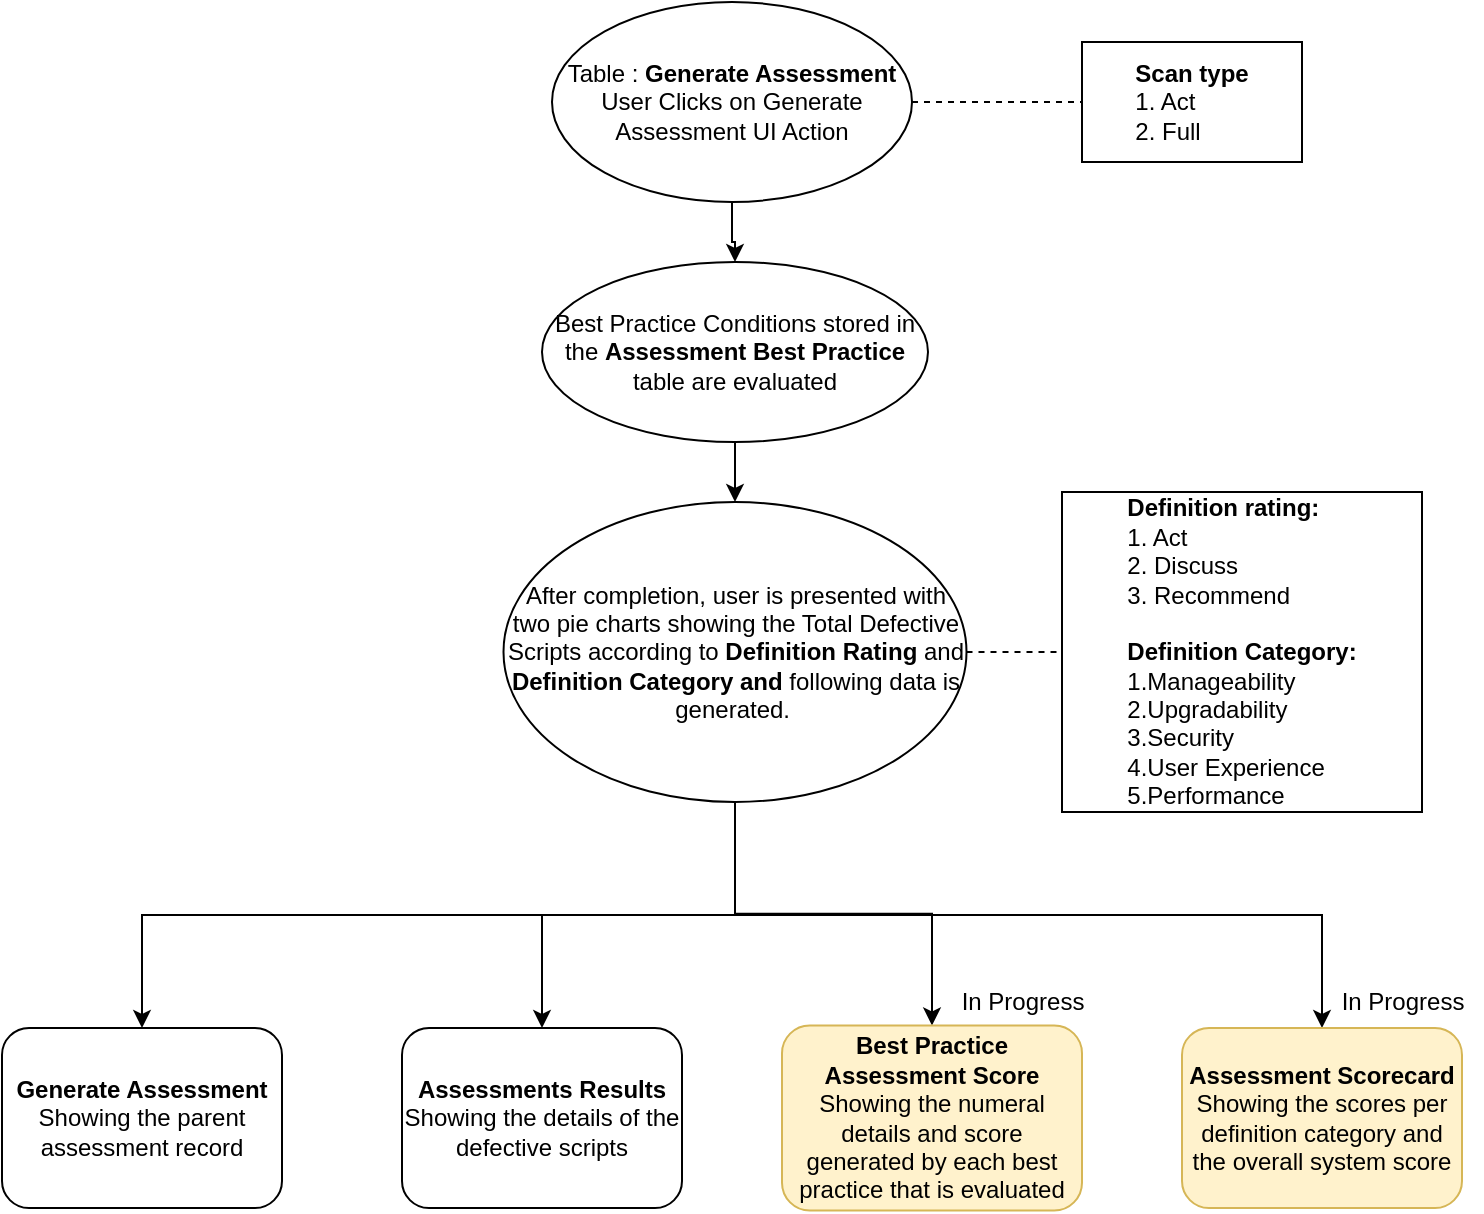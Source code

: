 <mxfile version="14.2.6" type="github">
  <diagram id="qckIohaBVqTBtv-2DZ_J" name="Page-1">
    <mxGraphModel dx="782" dy="469" grid="1" gridSize="10" guides="1" tooltips="1" connect="1" arrows="1" fold="1" page="1" pageScale="1" pageWidth="850" pageHeight="1100" math="0" shadow="0">
      <root>
        <mxCell id="0" />
        <mxCell id="1" parent="0" />
        <mxCell id="Bc9pHEoEqULs6tNEutBZ-1" value="" style="edgeStyle=orthogonalEdgeStyle;rounded=0;orthogonalLoop=1;jettySize=auto;html=1;" parent="1" source="Bc9pHEoEqULs6tNEutBZ-2" target="Bc9pHEoEqULs6tNEutBZ-4" edge="1">
          <mxGeometry relative="1" as="geometry" />
        </mxCell>
        <mxCell id="Bc9pHEoEqULs6tNEutBZ-2" value="Table : &lt;b&gt;Generate Assessment&lt;/b&gt;&lt;br&gt;User Clicks on Generate Assessment UI Action" style="ellipse;whiteSpace=wrap;html=1;" parent="1" vertex="1">
          <mxGeometry x="315" y="40" width="180" height="100" as="geometry" />
        </mxCell>
        <mxCell id="Bc9pHEoEqULs6tNEutBZ-3" value="" style="edgeStyle=orthogonalEdgeStyle;rounded=0;orthogonalLoop=1;jettySize=auto;html=1;" parent="1" source="Bc9pHEoEqULs6tNEutBZ-4" target="Bc9pHEoEqULs6tNEutBZ-9" edge="1">
          <mxGeometry relative="1" as="geometry" />
        </mxCell>
        <mxCell id="Bc9pHEoEqULs6tNEutBZ-4" value="Best Practice Conditions stored in the &lt;b&gt;Assessment Best Practice&lt;/b&gt; table are evaluated" style="ellipse;whiteSpace=wrap;html=1;" parent="1" vertex="1">
          <mxGeometry x="310" y="170" width="193" height="90" as="geometry" />
        </mxCell>
        <mxCell id="Bc9pHEoEqULs6tNEutBZ-5" style="edgeStyle=orthogonalEdgeStyle;rounded=0;orthogonalLoop=1;jettySize=auto;html=1;exitX=0.5;exitY=1;exitDx=0;exitDy=0;" parent="1" source="Bc9pHEoEqULs6tNEutBZ-9" target="Bc9pHEoEqULs6tNEutBZ-10" edge="1">
          <mxGeometry relative="1" as="geometry" />
        </mxCell>
        <mxCell id="Bc9pHEoEqULs6tNEutBZ-6" style="edgeStyle=orthogonalEdgeStyle;rounded=0;orthogonalLoop=1;jettySize=auto;html=1;exitX=0.5;exitY=1;exitDx=0;exitDy=0;entryX=0.5;entryY=0;entryDx=0;entryDy=0;" parent="1" source="Bc9pHEoEqULs6tNEutBZ-9" target="Bc9pHEoEqULs6tNEutBZ-11" edge="1">
          <mxGeometry relative="1" as="geometry" />
        </mxCell>
        <mxCell id="Bc9pHEoEqULs6tNEutBZ-7" style="edgeStyle=orthogonalEdgeStyle;rounded=0;orthogonalLoop=1;jettySize=auto;html=1;exitX=0.5;exitY=1;exitDx=0;exitDy=0;" parent="1" source="Bc9pHEoEqULs6tNEutBZ-9" target="Bc9pHEoEqULs6tNEutBZ-13" edge="1">
          <mxGeometry relative="1" as="geometry" />
        </mxCell>
        <mxCell id="Bc9pHEoEqULs6tNEutBZ-8" style="edgeStyle=orthogonalEdgeStyle;rounded=0;orthogonalLoop=1;jettySize=auto;html=1;exitX=0.5;exitY=1;exitDx=0;exitDy=0;entryX=0.5;entryY=0;entryDx=0;entryDy=0;" parent="1" source="Bc9pHEoEqULs6tNEutBZ-9" target="Bc9pHEoEqULs6tNEutBZ-12" edge="1">
          <mxGeometry relative="1" as="geometry" />
        </mxCell>
        <mxCell id="Bc9pHEoEqULs6tNEutBZ-9" value="After completion, user is presented with two pie charts showing the Total Defective Scripts according to &lt;b&gt;Definition Rating&lt;/b&gt; and &lt;b&gt;Definition Category and &lt;/b&gt;following data is generated.&lt;b&gt;&amp;nbsp;&lt;/b&gt;" style="ellipse;whiteSpace=wrap;html=1;" parent="1" vertex="1">
          <mxGeometry x="290.75" y="290" width="231.5" height="150" as="geometry" />
        </mxCell>
        <mxCell id="Bc9pHEoEqULs6tNEutBZ-10" value="&lt;b&gt;Generate Assessment&lt;/b&gt;&lt;br&gt;Showing the parent assessment record" style="rounded=1;whiteSpace=wrap;html=1;" parent="1" vertex="1">
          <mxGeometry x="40" y="553" width="140" height="90" as="geometry" />
        </mxCell>
        <mxCell id="Bc9pHEoEqULs6tNEutBZ-11" value="&lt;b&gt;Assessments Results&lt;br&gt;&lt;/b&gt;Showing the details of the defective scripts" style="rounded=1;whiteSpace=wrap;html=1;" parent="1" vertex="1">
          <mxGeometry x="240" y="553" width="140" height="90" as="geometry" />
        </mxCell>
        <mxCell id="Bc9pHEoEqULs6tNEutBZ-12" value="&lt;b&gt;Best Practice Assessment Score&lt;/b&gt;&lt;br&gt;Showing the numeral details and score generated by each best practice that is evaluated" style="rounded=1;whiteSpace=wrap;html=1;fillColor=#fff2cc;strokeColor=#d6b656;" parent="1" vertex="1">
          <mxGeometry x="430" y="551.75" width="150" height="92.5" as="geometry" />
        </mxCell>
        <mxCell id="Bc9pHEoEqULs6tNEutBZ-13" value="&lt;b&gt;Assessment Scorecard&lt;/b&gt;&lt;br&gt;Showing the scores per definition category and the overall system score" style="rounded=1;whiteSpace=wrap;html=1;fillColor=#fff2cc;strokeColor=#d6b656;" parent="1" vertex="1">
          <mxGeometry x="630" y="553" width="140" height="90" as="geometry" />
        </mxCell>
        <mxCell id="Bc9pHEoEqULs6tNEutBZ-73" value="&lt;b&gt;Scan type&lt;br&gt;&lt;/b&gt;&lt;div style=&quot;text-align: left&quot;&gt;&lt;span&gt;1. Act&lt;/span&gt;&lt;/div&gt;&lt;div style=&quot;text-align: left&quot;&gt;&lt;span&gt;2. Full&lt;/span&gt;&lt;/div&gt;" style="rounded=0;whiteSpace=wrap;html=1;" parent="1" vertex="1">
          <mxGeometry x="580" y="60" width="110" height="60" as="geometry" />
        </mxCell>
        <mxCell id="Bc9pHEoEqULs6tNEutBZ-75" value="" style="endArrow=none;dashed=1;html=1;entryX=0;entryY=0.5;entryDx=0;entryDy=0;exitX=1;exitY=0.5;exitDx=0;exitDy=0;" parent="1" source="Bc9pHEoEqULs6tNEutBZ-2" target="Bc9pHEoEqULs6tNEutBZ-73" edge="1">
          <mxGeometry width="50" height="50" relative="1" as="geometry">
            <mxPoint x="380" y="220" as="sourcePoint" />
            <mxPoint x="430" y="170" as="targetPoint" />
          </mxGeometry>
        </mxCell>
        <mxCell id="Bc9pHEoEqULs6tNEutBZ-76" value="&lt;div style=&quot;text-align: left&quot;&gt;&lt;b&gt;Definition rating:&lt;/b&gt;&lt;/div&gt;&lt;div style=&quot;text-align: left&quot;&gt;&lt;span&gt;1. Act&lt;/span&gt;&lt;/div&gt;&lt;div style=&quot;text-align: left&quot;&gt;&lt;span&gt;2. Discuss&lt;/span&gt;&lt;/div&gt;&lt;div style=&quot;text-align: left&quot;&gt;&lt;span&gt;3. Recommend&lt;/span&gt;&lt;/div&gt;&lt;div style=&quot;text-align: left&quot;&gt;&lt;span&gt;&lt;br&gt;&lt;/span&gt;&lt;/div&gt;&lt;div style=&quot;text-align: left&quot;&gt;&lt;b&gt;&lt;span&gt;Definition&amp;nbsp;&lt;/span&gt;&lt;span&gt;Category:&lt;/span&gt;&lt;/b&gt;&lt;/div&gt;&lt;div style=&quot;text-align: left&quot;&gt;1.Manageability&lt;/div&gt;&lt;div style=&quot;text-align: left&quot;&gt;2.Upgradability&lt;br&gt;3.Security&lt;/div&gt;&lt;div style=&quot;text-align: left&quot;&gt;4.User Experience&lt;/div&gt;&lt;div style=&quot;text-align: left&quot;&gt;5.Performance&lt;/div&gt;" style="rounded=0;whiteSpace=wrap;html=1;" parent="1" vertex="1">
          <mxGeometry x="570" y="285" width="180" height="160" as="geometry" />
        </mxCell>
        <mxCell id="Bc9pHEoEqULs6tNEutBZ-77" value="" style="endArrow=none;dashed=1;html=1;entryX=0;entryY=0.5;entryDx=0;entryDy=0;exitX=1;exitY=0.5;exitDx=0;exitDy=0;" parent="1" source="Bc9pHEoEqULs6tNEutBZ-9" target="Bc9pHEoEqULs6tNEutBZ-76" edge="1">
          <mxGeometry width="50" height="50" relative="1" as="geometry">
            <mxPoint x="380" y="270" as="sourcePoint" />
            <mxPoint x="430" y="220" as="targetPoint" />
          </mxGeometry>
        </mxCell>
        <mxCell id="Ue3O4eQKkO63XpMaeiB2-1" value="In Progress" style="text;html=1;align=center;verticalAlign=middle;resizable=0;points=[];autosize=1;" vertex="1" parent="1">
          <mxGeometry x="510" y="530" width="80" height="20" as="geometry" />
        </mxCell>
        <mxCell id="Ue3O4eQKkO63XpMaeiB2-2" value="In Progress" style="text;html=1;align=center;verticalAlign=middle;resizable=0;points=[];autosize=1;" vertex="1" parent="1">
          <mxGeometry x="700" y="530" width="80" height="20" as="geometry" />
        </mxCell>
      </root>
    </mxGraphModel>
  </diagram>
</mxfile>
